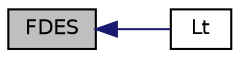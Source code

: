 digraph "FDES"
{
  bgcolor="transparent";
  edge [fontname="Helvetica",fontsize="10",labelfontname="Helvetica",labelfontsize="10"];
  node [fontname="Helvetica",fontsize="10",shape=record];
  rankdir="LR";
  Node118 [label="FDES",height=0.2,width=0.4,color="black", fillcolor="grey75", style="filled", fontcolor="black"];
  Node118 -> Node119 [dir="back",color="midnightblue",fontsize="10",style="solid",fontname="Helvetica"];
  Node119 [label="Lt",height=0.2,width=0.4,color="black",URL="$a32221.html#ac853d25bc622d5cb2282bc5f35026280",tooltip="Return the turbulent length-scale. "];
}
